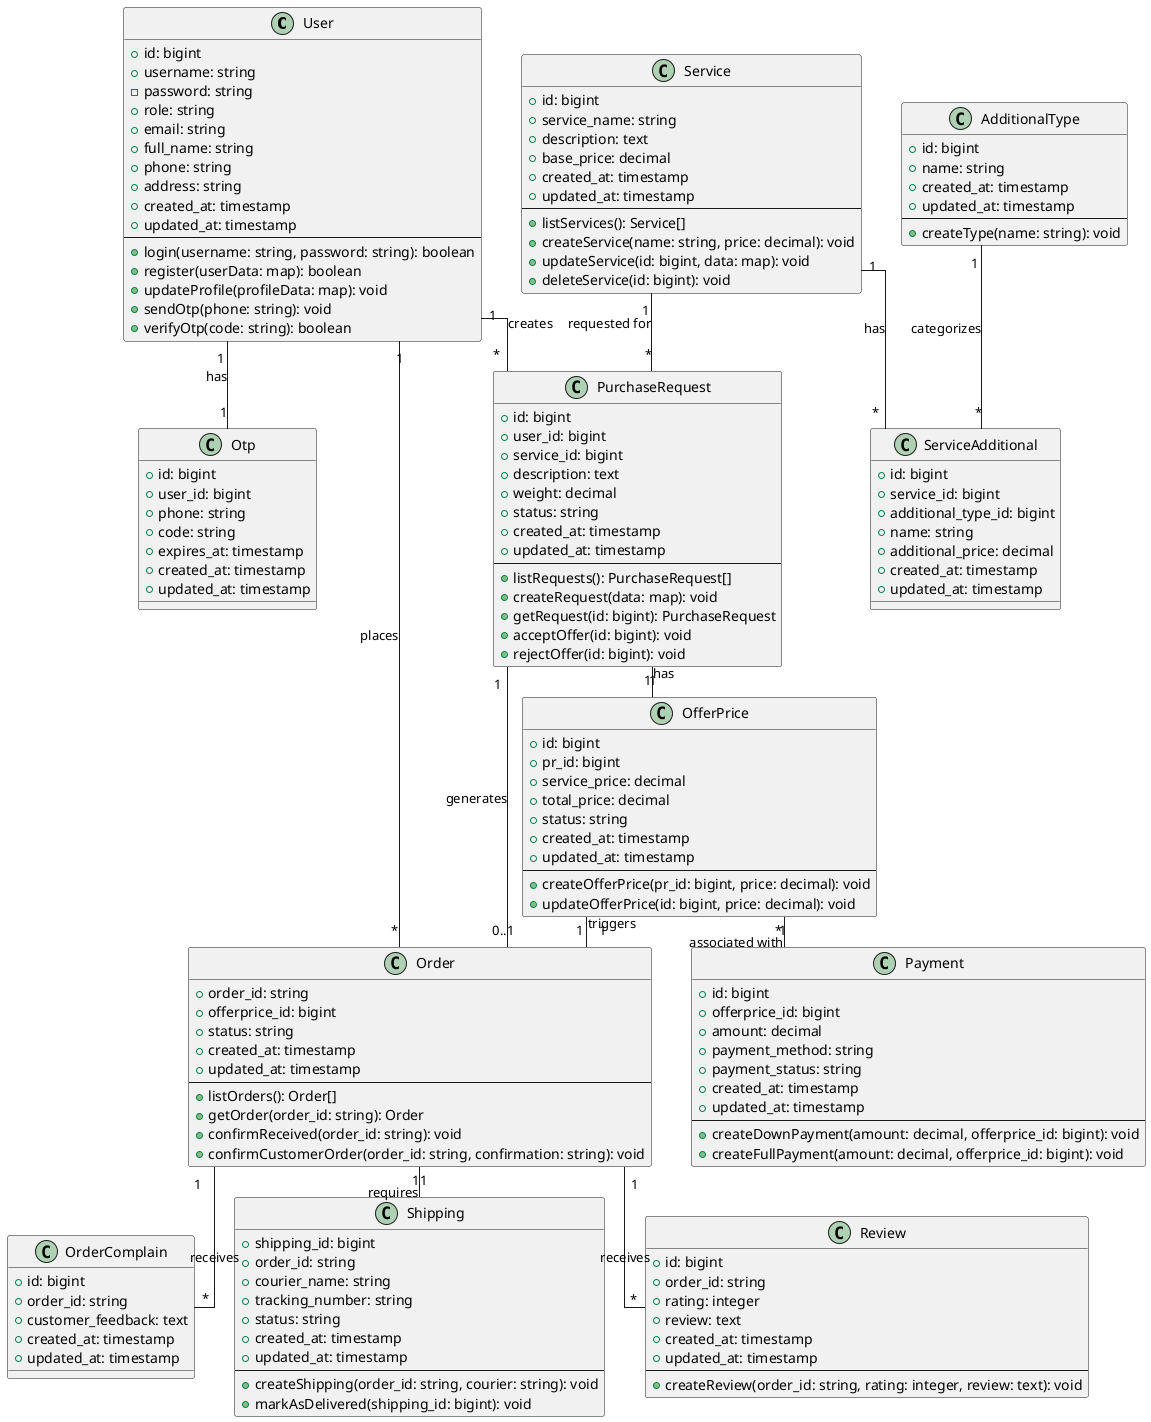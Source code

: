 @startuml
skinparam linetype ortho
skinparam nodesep 40
skinparam ranksep 30
top to bottom direction

' ========== CLASSES ==========
class User {
  +id: bigint
  +username: string
  -password: string
  +role: string
  +email: string
  +full_name: string
  +phone: string
  +address: string
  +created_at: timestamp
  +updated_at: timestamp
  --
  +login(username: string, password: string): boolean
  +register(userData: map): boolean
  +updateProfile(profileData: map): void
  +sendOtp(phone: string): void
  +verifyOtp(code: string): boolean
}

class Service {
  +id: bigint
  +service_name: string
  +description: text
  +base_price: decimal
  +created_at: timestamp
  +updated_at: timestamp
  --
  +listServices(): Service[]
  +createService(name: string, price: decimal): void
  +updateService(id: bigint, data: map): void
  +deleteService(id: bigint): void
}

class AdditionalType {
  +id: bigint
  +name: string
  +created_at: timestamp
  +updated_at: timestamp
  --
  +createType(name: string): void
}

class ServiceAdditional {
  +id: bigint
  +service_id: bigint
  +additional_type_id: bigint
  +name: string
  +additional_price: decimal
  +created_at: timestamp
  +updated_at: timestamp
}

class PurchaseRequest {
  +id: bigint
  +user_id: bigint
  +service_id: bigint
  +description: text
  +weight: decimal
  +status: string
  +created_at: timestamp
  +updated_at: timestamp
  --
  +listRequests(): PurchaseRequest[]
  +createRequest(data: map): void
  +getRequest(id: bigint): PurchaseRequest
  +acceptOffer(id: bigint): void
  +rejectOffer(id: bigint): void
}

class OfferPrice {
  +id: bigint
  +pr_id: bigint
  +service_price: decimal
  +total_price: decimal
  +status: string
  +created_at: timestamp
  +updated_at: timestamp
  --
  +createOfferPrice(pr_id: bigint, price: decimal): void
  +updateOfferPrice(id: bigint, price: decimal): void
}

class Order {
  +order_id: string
  +offerprice_id: bigint
  +status: string
  +created_at: timestamp
  +updated_at: timestamp
  --
  +listOrders(): Order[]
  +getOrder(order_id: string): Order
  +confirmReceived(order_id: string): void
  +confirmCustomerOrder(order_id: string, confirmation: string): void
}

class OrderComplain {
  +id: bigint
  +order_id: string
  +customer_feedback: text
  +created_at: timestamp
  +updated_at: timestamp
}

class Payment {
  +id: bigint
  +offerprice_id: bigint
  +amount: decimal
  +payment_method: string
  +payment_status: string
  +created_at: timestamp
  +updated_at: timestamp
  --
  +createDownPayment(amount: decimal, offerprice_id: bigint): void
  +createFullPayment(amount: decimal, offerprice_id: bigint): void
}

class Shipping {
  +shipping_id: bigint
  +order_id: string
  +courier_name: string
  +tracking_number: string
  +status: string
  +created_at: timestamp
  +updated_at: timestamp
  --
  +createShipping(order_id: string, courier: string): void
  +markAsDelivered(shipping_id: bigint): void
}

class Review {
  +id: bigint
  +order_id: string
  +rating: integer
  +review: text
  +created_at: timestamp
  +updated_at: timestamp
  --
  +createReview(order_id: string, rating: integer, review: text): void
}

class Otp {
  +id: bigint
  +user_id: bigint
  +phone: string
  +code: string
  +expires_at: timestamp
  +created_at: timestamp
  +updated_at: timestamp
}

' ========== RELATIONSHIPS ==========
User "1" -- "*" PurchaseRequest : creates
User "1" -- "*" Order : places
User "1" -- "1" Otp : has

Service "1" -- "*" PurchaseRequest : requested for
Service "1" -- "*" ServiceAdditional : has

AdditionalType "1" -- "*" ServiceAdditional : categorizes

PurchaseRequest "1" -- "1" OfferPrice : has
PurchaseRequest "1" -- "0..1" Order : generates

OfferPrice "1" -- "1" Order : triggers
OfferPrice "1" -- "*" Payment : associated with

Order "1" -- "*" OrderComplain : receives
Order "1" -- "1" Shipping : requires
Order "1" -- "*" Review : receives

@enduml